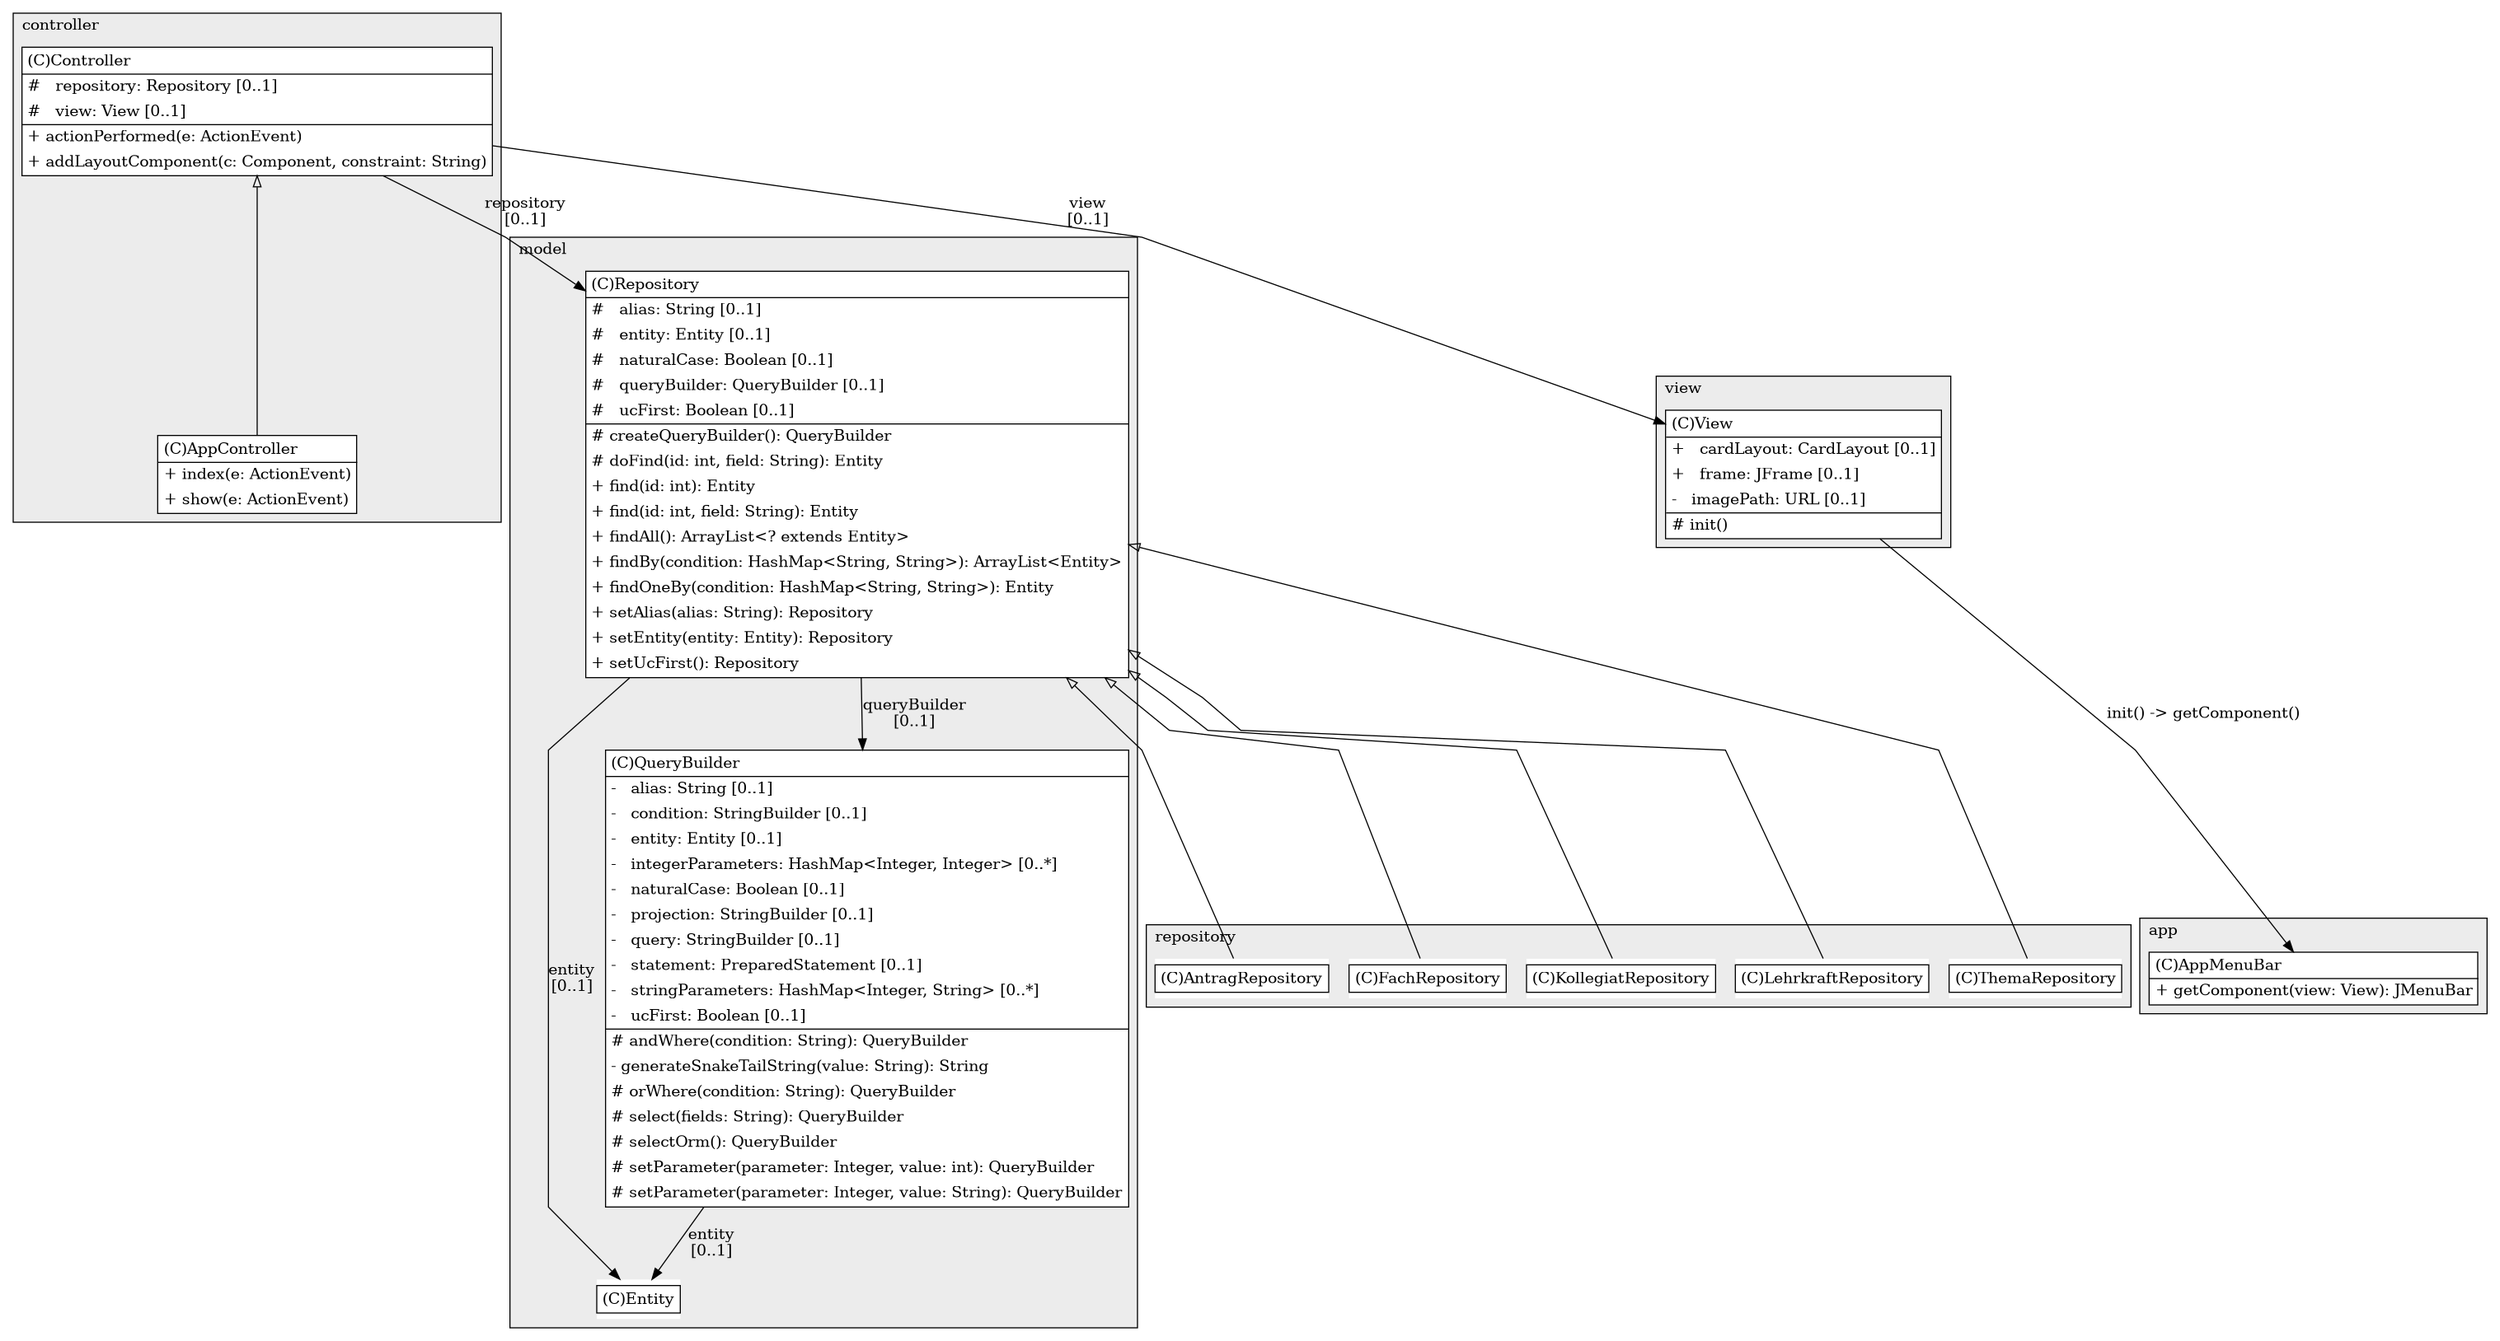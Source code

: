 @startuml

/' diagram meta data start
config=StructureConfiguration;
{
  "projectClassification": {
    "searchMode": "OpenProject", // OpenProject, AllProjects
    "includedProjects": "",
    "pathEndKeywords": "*.impl",
    "isClientPath": "",
    "isClientName": "",
    "isTestPath": "",
    "isTestName": "",
    "isMappingPath": "",
    "isMappingName": "",
    "isDataAccessPath": "",
    "isDataAccessName": "",
    "isDataStructurePath": "",
    "isDataStructureName": "",
    "isInterfaceStructuresPath": "",
    "isInterfaceStructuresName": "",
    "isEntryPointPath": "",
    "isEntryPointName": "",
    "treatFinalFieldsAsMandatory": false
  },
  "graphRestriction": {
    "classPackageExcludeFilter": "",
    "classPackageIncludeFilter": "",
    "classNameExcludeFilter": "",
    "classNameIncludeFilter": "",
    "methodNameExcludeFilter": "",
    "methodNameIncludeFilter": "",
    "removeByInheritance": "", // inheritance/annotation based filtering is done in a second step
    "removeByAnnotation": "",
    "removeByClassPackage": "", // cleanup the graph after inheritance/annotation based filtering is done
    "removeByClassName": "",
    "cutMappings": false,
    "cutEnum": true,
    "cutTests": true,
    "cutClient": true,
    "cutDataAccess": false,
    "cutInterfaceStructures": false,
    "cutDataStructures": false,
    "cutGetterAndSetter": true,
    "cutConstructors": true
  },
  "graphTraversal": {
    "forwardDepth": 3,
    "backwardDepth": 3,
    "classPackageExcludeFilter": "",
    "classPackageIncludeFilter": "",
    "classNameExcludeFilter": "",
    "classNameIncludeFilter": "",
    "methodNameExcludeFilter": "",
    "methodNameIncludeFilter": "",
    "hideMappings": false,
    "hideDataStructures": false,
    "hidePrivateMethods": true,
    "hideInterfaceCalls": true, // indirection: implementation -> interface (is hidden) -> implementation
    "onlyShowApplicationEntryPoints": false, // root node is included
    "useMethodCallsForStructureDiagram": "ForwardOnly" // ForwardOnly, BothDirections, No
  },
  "details": {
    "aggregation": "GroupByClass", // ByClass, GroupByClass, None
    "showClassGenericTypes": true,
    "showMethods": true,
    "showMethodParameterNames": true,
    "showMethodParameterTypes": true,
    "showMethodReturnType": true,
    "showPackageLevels": 2,
    "showDetailedClassStructure": true
  },
  "rootClass": "controller.AppController",
  "extensionCallbackMethod": "" // qualified.class.name#methodName - signature: public static String method(String)
}
diagram meta data end '/



digraph g {
    rankdir="TB"
    splines=polyline
    

'nodes 
subgraph cluster_104069929 { 
   	label=model
	labeljust=l
	fillcolor="#ececec"
	style=filled
   
   Entity937501722[
	label=<<TABLE BORDER="1" CELLBORDER="0" CELLPADDING="4" CELLSPACING="0">
<TR><TD ALIGN="LEFT" >(C)Entity</TD></TR>
</TABLE>>
	style=filled
	margin=0
	shape=plaintext
	fillcolor="#FFFFFF"
];

QueryBuilder937501722[
	label=<<TABLE BORDER="1" CELLBORDER="0" CELLPADDING="4" CELLSPACING="0">
<TR><TD ALIGN="LEFT" >(C)QueryBuilder</TD></TR>
<HR/>
<TR><TD ALIGN="LEFT" >-   alias: String [0..1]</TD></TR>
<TR><TD ALIGN="LEFT" >-   condition: StringBuilder [0..1]</TD></TR>
<TR><TD ALIGN="LEFT" >-   entity: Entity [0..1]</TD></TR>
<TR><TD ALIGN="LEFT" >-   integerParameters: HashMap&lt;Integer, Integer&gt; [0..*]</TD></TR>
<TR><TD ALIGN="LEFT" >-   naturalCase: Boolean [0..1]</TD></TR>
<TR><TD ALIGN="LEFT" >-   projection: StringBuilder [0..1]</TD></TR>
<TR><TD ALIGN="LEFT" >-   query: StringBuilder [0..1]</TD></TR>
<TR><TD ALIGN="LEFT" >-   statement: PreparedStatement [0..1]</TD></TR>
<TR><TD ALIGN="LEFT" >-   stringParameters: HashMap&lt;Integer, String&gt; [0..*]</TD></TR>
<TR><TD ALIGN="LEFT" >-   ucFirst: Boolean [0..1]</TD></TR>
<HR/>
<TR><TD ALIGN="LEFT" ># andWhere(condition: String): QueryBuilder</TD></TR>
<TR><TD ALIGN="LEFT" >- generateSnakeTailString(value: String): String</TD></TR>
<TR><TD ALIGN="LEFT" ># orWhere(condition: String): QueryBuilder</TD></TR>
<TR><TD ALIGN="LEFT" ># select(fields: String): QueryBuilder</TD></TR>
<TR><TD ALIGN="LEFT" ># selectOrm(): QueryBuilder</TD></TR>
<TR><TD ALIGN="LEFT" ># setParameter(parameter: Integer, value: int): QueryBuilder</TD></TR>
<TR><TD ALIGN="LEFT" ># setParameter(parameter: Integer, value: String): QueryBuilder</TD></TR>
</TABLE>>
	style=filled
	margin=0
	shape=plaintext
	fillcolor="#FFFFFF"
];

Repository937501722[
	label=<<TABLE BORDER="1" CELLBORDER="0" CELLPADDING="4" CELLSPACING="0">
<TR><TD ALIGN="LEFT" >(C)Repository</TD></TR>
<HR/>
<TR><TD ALIGN="LEFT" >#   alias: String [0..1]</TD></TR>
<TR><TD ALIGN="LEFT" >#   entity: Entity [0..1]</TD></TR>
<TR><TD ALIGN="LEFT" >#   naturalCase: Boolean [0..1]</TD></TR>
<TR><TD ALIGN="LEFT" >#   queryBuilder: QueryBuilder [0..1]</TD></TR>
<TR><TD ALIGN="LEFT" >#   ucFirst: Boolean [0..1]</TD></TR>
<HR/>
<TR><TD ALIGN="LEFT" ># createQueryBuilder(): QueryBuilder</TD></TR>
<TR><TD ALIGN="LEFT" ># doFind(id: int, field: String): Entity</TD></TR>
<TR><TD ALIGN="LEFT" >+ find(id: int): Entity</TD></TR>
<TR><TD ALIGN="LEFT" >+ find(id: int, field: String): Entity</TD></TR>
<TR><TD ALIGN="LEFT" >+ findAll(): ArrayList&lt;? extends Entity&gt;</TD></TR>
<TR><TD ALIGN="LEFT" >+ findBy(condition: HashMap&lt;String, String&gt;): ArrayList&lt;Entity&gt;</TD></TR>
<TR><TD ALIGN="LEFT" >+ findOneBy(condition: HashMap&lt;String, String&gt;): Entity</TD></TR>
<TR><TD ALIGN="LEFT" >+ setAlias(alias: String): Repository</TD></TR>
<TR><TD ALIGN="LEFT" >+ setEntity(entity: Entity): Repository</TD></TR>
<TR><TD ALIGN="LEFT" >+ setUcFirst(): Repository</TD></TR>
</TABLE>>
	style=filled
	margin=0
	shape=plaintext
	fillcolor="#FFFFFF"
];
} 

subgraph cluster_1950800714 { 
   	label=repository
	labeljust=l
	fillcolor="#ececec"
	style=filled
   
   AntragRepository1950800714[
	label=<<TABLE BORDER="1" CELLBORDER="0" CELLPADDING="4" CELLSPACING="0">
<TR><TD ALIGN="LEFT" >(C)AntragRepository</TD></TR>
</TABLE>>
	style=filled
	margin=0
	shape=plaintext
	fillcolor="#FFFFFF"
];

FachRepository1950800714[
	label=<<TABLE BORDER="1" CELLBORDER="0" CELLPADDING="4" CELLSPACING="0">
<TR><TD ALIGN="LEFT" >(C)FachRepository</TD></TR>
</TABLE>>
	style=filled
	margin=0
	shape=plaintext
	fillcolor="#FFFFFF"
];

KollegiatRepository1950800714[
	label=<<TABLE BORDER="1" CELLBORDER="0" CELLPADDING="4" CELLSPACING="0">
<TR><TD ALIGN="LEFT" >(C)KollegiatRepository</TD></TR>
</TABLE>>
	style=filled
	margin=0
	shape=plaintext
	fillcolor="#FFFFFF"
];

LehrkraftRepository1950800714[
	label=<<TABLE BORDER="1" CELLBORDER="0" CELLPADDING="4" CELLSPACING="0">
<TR><TD ALIGN="LEFT" >(C)LehrkraftRepository</TD></TR>
</TABLE>>
	style=filled
	margin=0
	shape=plaintext
	fillcolor="#FFFFFF"
];

ThemaRepository1950800714[
	label=<<TABLE BORDER="1" CELLBORDER="0" CELLPADDING="4" CELLSPACING="0">
<TR><TD ALIGN="LEFT" >(C)ThemaRepository</TD></TR>
</TABLE>>
	style=filled
	margin=0
	shape=plaintext
	fillcolor="#FFFFFF"
];
} 

subgraph cluster_3619493 { 
   	label=view
	labeljust=l
	fillcolor="#ececec"
	style=filled
   
   View1632063596[
	label=<<TABLE BORDER="1" CELLBORDER="0" CELLPADDING="4" CELLSPACING="0">
<TR><TD ALIGN="LEFT" >(C)View</TD></TR>
<HR/>
<TR><TD ALIGN="LEFT" >+   cardLayout: CardLayout [0..1]</TD></TR>
<TR><TD ALIGN="LEFT" >+   frame: JFrame [0..1]</TD></TR>
<TR><TD ALIGN="LEFT" >-   imagePath: URL [0..1]</TD></TR>
<HR/>
<TR><TD ALIGN="LEFT" ># init()</TD></TR>
</TABLE>>
	style=filled
	margin=0
	shape=plaintext
	fillcolor="#FFFFFF"
];
} 

subgraph cluster_637428636 { 
   	label=controller
	labeljust=l
	fillcolor="#ececec"
	style=filled
   
   AppController637428636[
	label=<<TABLE BORDER="1" CELLBORDER="0" CELLPADDING="4" CELLSPACING="0">
<TR><TD ALIGN="LEFT" >(C)AppController</TD></TR>
<HR/>
<TR><TD ALIGN="LEFT" >+ index(e: ActionEvent)</TD></TR>
<TR><TD ALIGN="LEFT" >+ show(e: ActionEvent)</TD></TR>
</TABLE>>
	style=filled
	margin=0
	shape=plaintext
	fillcolor="#FFFFFF"
];

Controller712365749[
	label=<<TABLE BORDER="1" CELLBORDER="0" CELLPADDING="4" CELLSPACING="0">
<TR><TD ALIGN="LEFT" >(C)Controller</TD></TR>
<HR/>
<TR><TD ALIGN="LEFT" >#   repository: Repository [0..1]</TD></TR>
<TR><TD ALIGN="LEFT" >#   view: View [0..1]</TD></TR>
<HR/>
<TR><TD ALIGN="LEFT" >+ actionPerformed(e: ActionEvent)</TD></TR>
<TR><TD ALIGN="LEFT" >+ addLayoutComponent(c: Component, constraint: String)</TD></TR>
</TABLE>>
	style=filled
	margin=0
	shape=plaintext
	fillcolor="#FFFFFF"
];
} 

subgraph cluster_96801 { 
   	label=app
	labeljust=l
	fillcolor="#ececec"
	style=filled
   
   AppMenuBar1194705752[
	label=<<TABLE BORDER="1" CELLBORDER="0" CELLPADDING="4" CELLSPACING="0">
<TR><TD ALIGN="LEFT" >(C)AppMenuBar</TD></TR>
<HR/>
<TR><TD ALIGN="LEFT" >+ getComponent(view: View): JMenuBar</TD></TR>
</TABLE>>
	style=filled
	margin=0
	shape=plaintext
	fillcolor="#FFFFFF"
];
} 

'edges    
Controller712365749 -> AppController637428636[arrowhead=none, arrowtail=empty, dir=both];
Controller712365749 -> Repository937501722[label="repository
[0..1]"];
Controller712365749 -> View1632063596[label="view
[0..1]"];
QueryBuilder937501722 -> Entity937501722[label="entity
[0..1]"];
Repository937501722 -> AntragRepository1950800714[arrowhead=none, arrowtail=empty, dir=both];
Repository937501722 -> Entity937501722[label="entity
[0..1]"];
Repository937501722 -> FachRepository1950800714[arrowhead=none, arrowtail=empty, dir=both];
Repository937501722 -> KollegiatRepository1950800714[arrowhead=none, arrowtail=empty, dir=both];
Repository937501722 -> LehrkraftRepository1950800714[arrowhead=none, arrowtail=empty, dir=both];
Repository937501722 -> QueryBuilder937501722[label="queryBuilder
[0..1]"];
Repository937501722 -> ThemaRepository1950800714[arrowhead=none, arrowtail=empty, dir=both];
View1632063596 -> AppMenuBar1194705752[label="init() -> getComponent()"];
    
}
@enduml